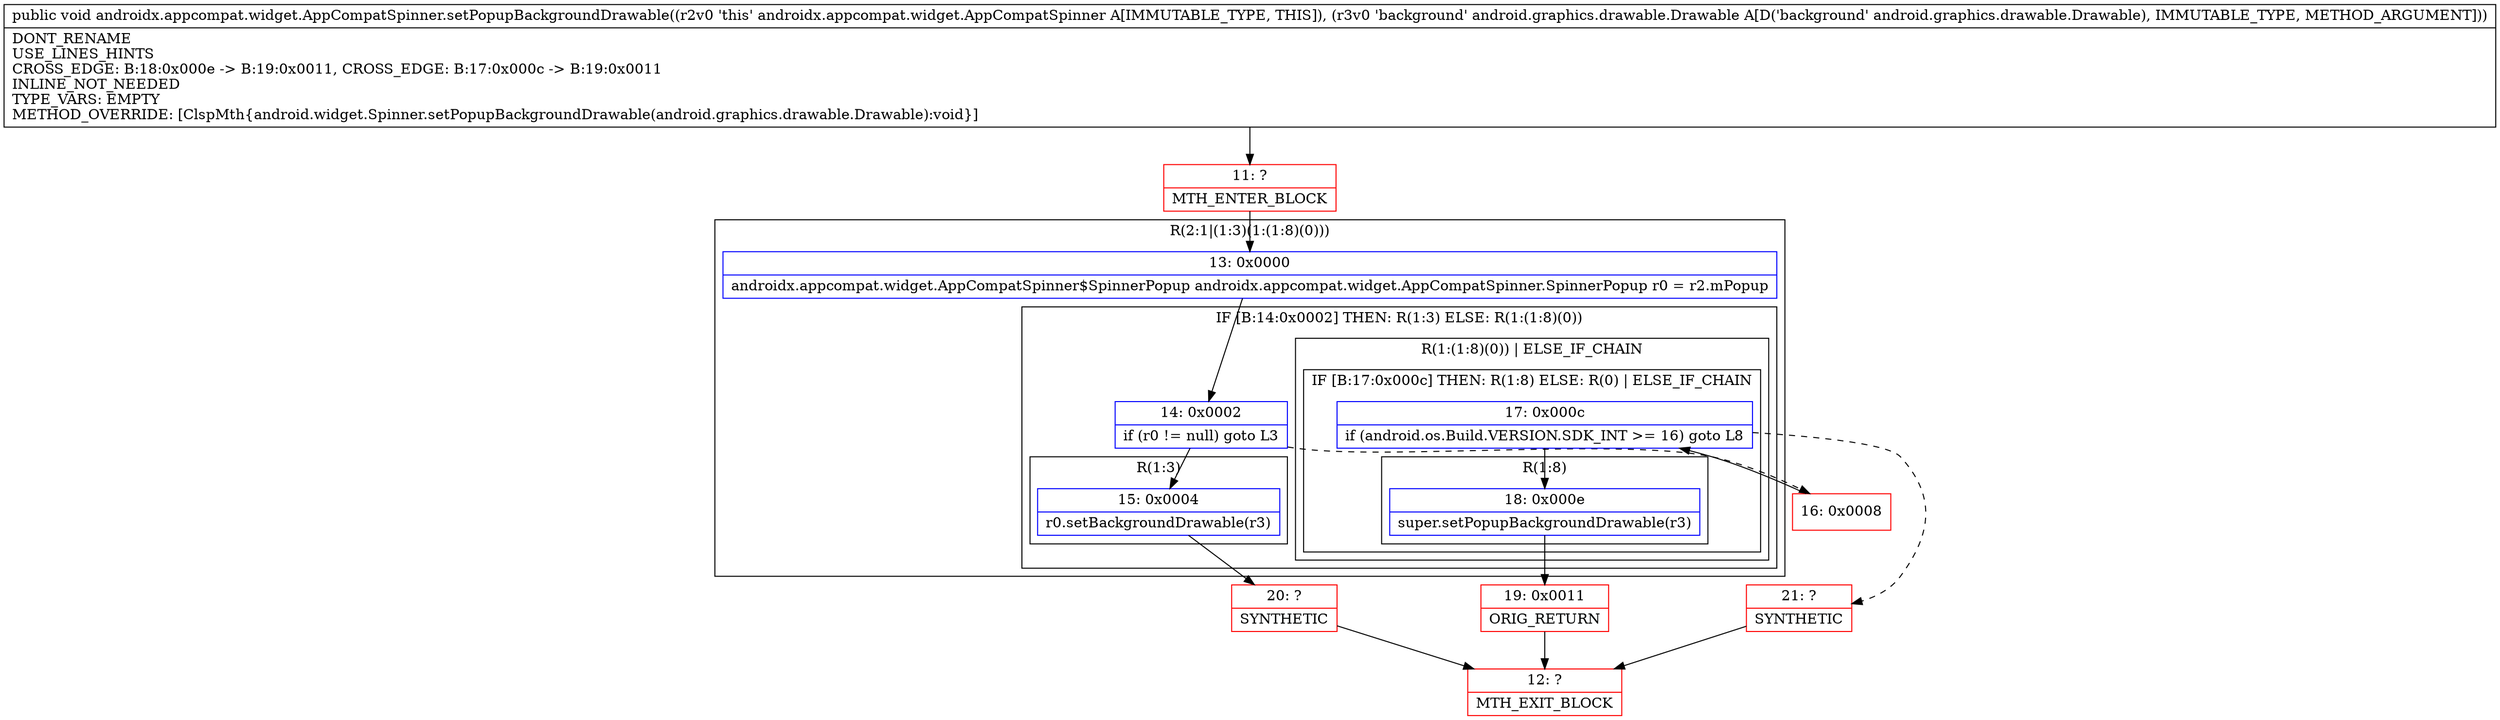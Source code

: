 digraph "CFG forandroidx.appcompat.widget.AppCompatSpinner.setPopupBackgroundDrawable(Landroid\/graphics\/drawable\/Drawable;)V" {
subgraph cluster_Region_236291140 {
label = "R(2:1|(1:3)(1:(1:8)(0)))";
node [shape=record,color=blue];
Node_13 [shape=record,label="{13\:\ 0x0000|androidx.appcompat.widget.AppCompatSpinner$SpinnerPopup androidx.appcompat.widget.AppCompatSpinner.SpinnerPopup r0 = r2.mPopup\l}"];
subgraph cluster_IfRegion_1280667359 {
label = "IF [B:14:0x0002] THEN: R(1:3) ELSE: R(1:(1:8)(0))";
node [shape=record,color=blue];
Node_14 [shape=record,label="{14\:\ 0x0002|if (r0 != null) goto L3\l}"];
subgraph cluster_Region_47335111 {
label = "R(1:3)";
node [shape=record,color=blue];
Node_15 [shape=record,label="{15\:\ 0x0004|r0.setBackgroundDrawable(r3)\l}"];
}
subgraph cluster_Region_939195768 {
label = "R(1:(1:8)(0)) | ELSE_IF_CHAIN\l";
node [shape=record,color=blue];
subgraph cluster_IfRegion_91866369 {
label = "IF [B:17:0x000c] THEN: R(1:8) ELSE: R(0) | ELSE_IF_CHAIN\l";
node [shape=record,color=blue];
Node_17 [shape=record,label="{17\:\ 0x000c|if (android.os.Build.VERSION.SDK_INT \>= 16) goto L8\l}"];
subgraph cluster_Region_1207171977 {
label = "R(1:8)";
node [shape=record,color=blue];
Node_18 [shape=record,label="{18\:\ 0x000e|super.setPopupBackgroundDrawable(r3)\l}"];
}
subgraph cluster_Region_1171525971 {
label = "R(0)";
node [shape=record,color=blue];
}
}
}
}
}
Node_11 [shape=record,color=red,label="{11\:\ ?|MTH_ENTER_BLOCK\l}"];
Node_20 [shape=record,color=red,label="{20\:\ ?|SYNTHETIC\l}"];
Node_12 [shape=record,color=red,label="{12\:\ ?|MTH_EXIT_BLOCK\l}"];
Node_16 [shape=record,color=red,label="{16\:\ 0x0008}"];
Node_19 [shape=record,color=red,label="{19\:\ 0x0011|ORIG_RETURN\l}"];
Node_21 [shape=record,color=red,label="{21\:\ ?|SYNTHETIC\l}"];
MethodNode[shape=record,label="{public void androidx.appcompat.widget.AppCompatSpinner.setPopupBackgroundDrawable((r2v0 'this' androidx.appcompat.widget.AppCompatSpinner A[IMMUTABLE_TYPE, THIS]), (r3v0 'background' android.graphics.drawable.Drawable A[D('background' android.graphics.drawable.Drawable), IMMUTABLE_TYPE, METHOD_ARGUMENT]))  | DONT_RENAME\lUSE_LINES_HINTS\lCROSS_EDGE: B:18:0x000e \-\> B:19:0x0011, CROSS_EDGE: B:17:0x000c \-\> B:19:0x0011\lINLINE_NOT_NEEDED\lTYPE_VARS: EMPTY\lMETHOD_OVERRIDE: [ClspMth\{android.widget.Spinner.setPopupBackgroundDrawable(android.graphics.drawable.Drawable):void\}]\l}"];
MethodNode -> Node_11;Node_13 -> Node_14;
Node_14 -> Node_15;
Node_14 -> Node_16[style=dashed];
Node_15 -> Node_20;
Node_17 -> Node_18;
Node_17 -> Node_21[style=dashed];
Node_18 -> Node_19;
Node_11 -> Node_13;
Node_20 -> Node_12;
Node_16 -> Node_17;
Node_19 -> Node_12;
Node_21 -> Node_12;
}

